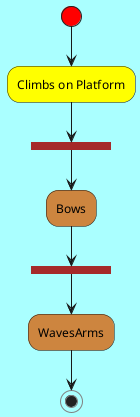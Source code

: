 @startuml

 skinparam backgroundColor #AAFFFF

 skinparam activity{
StartColor red
EndColor gray
BackgroundColor<< climbs >> yellow
BarColor brown
BackgroundColor peru

 }


  (*) <<start>> --> "Climbs on Platform" << climbs >>
  --> ===s1=== <<haha>>
  --> "Bows" <<bows>>
  --> ===s2=== <<haha>>
  --> "WavesArms" <<bows>>
  --> (*) <<stop>>

@enduml